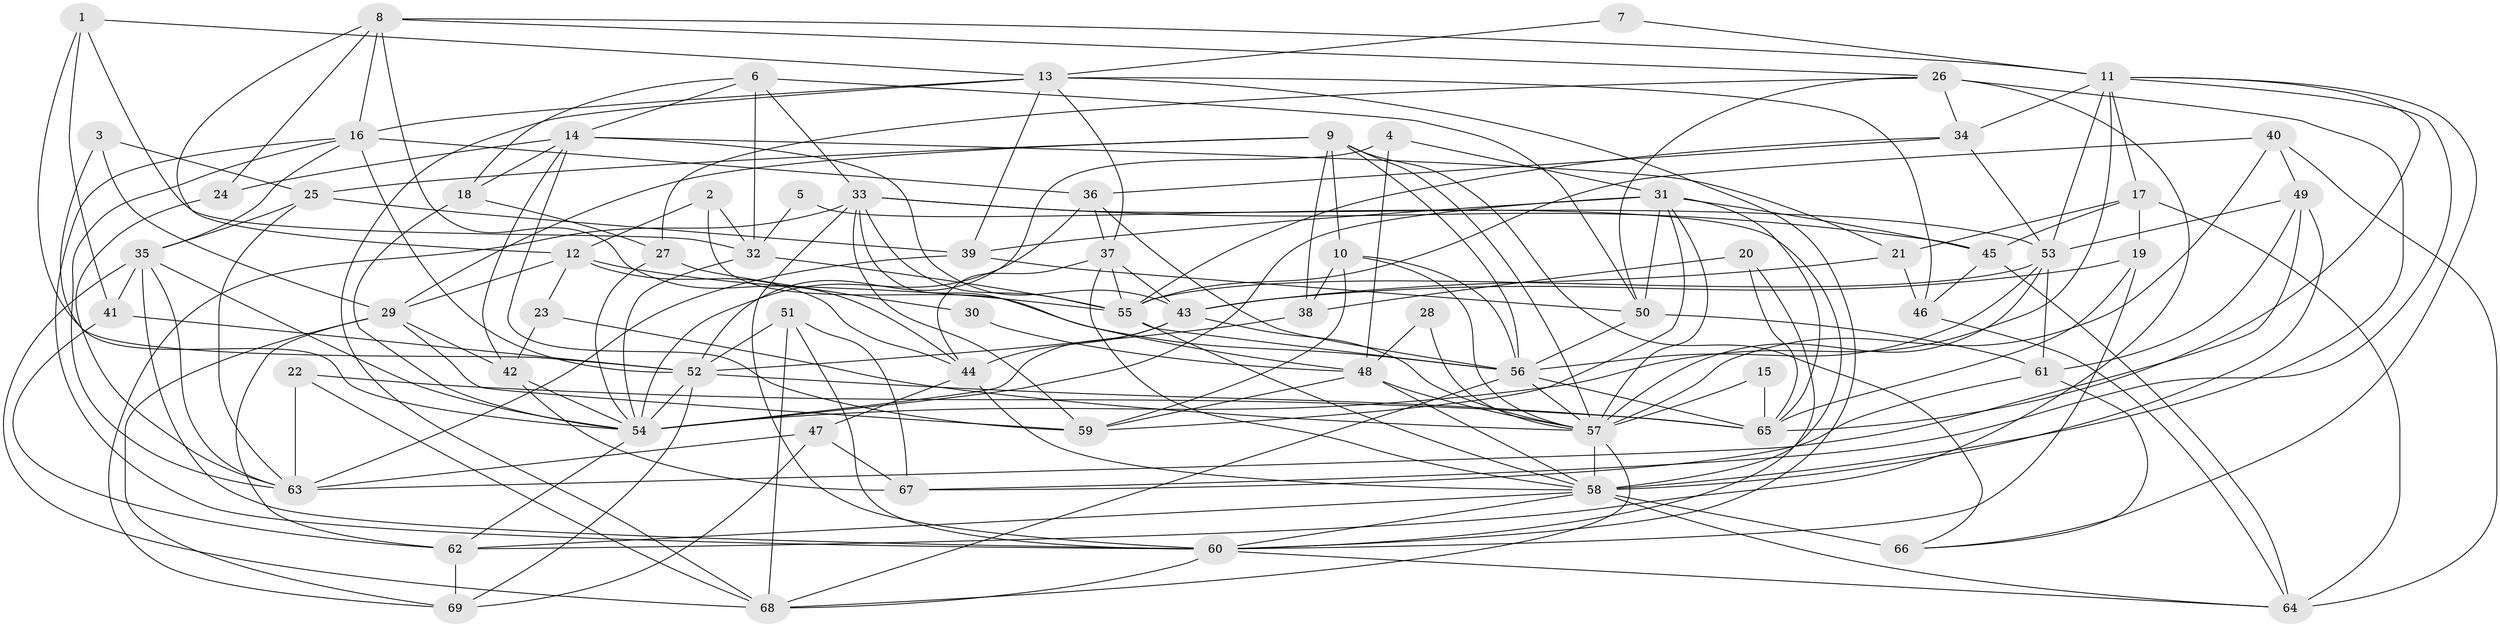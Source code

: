 // original degree distribution, {4: 0.31386861313868614, 6: 0.08759124087591241, 7: 0.029197080291970802, 5: 0.17518248175182483, 8: 0.0072992700729927005, 3: 0.25547445255474455, 2: 0.12408759124087591, 9: 0.0072992700729927005}
// Generated by graph-tools (version 1.1) at 2025/26/03/09/25 03:26:22]
// undirected, 69 vertices, 196 edges
graph export_dot {
graph [start="1"]
  node [color=gray90,style=filled];
  1;
  2;
  3;
  4;
  5;
  6;
  7;
  8;
  9;
  10;
  11;
  12;
  13;
  14;
  15;
  16;
  17;
  18;
  19;
  20;
  21;
  22;
  23;
  24;
  25;
  26;
  27;
  28;
  29;
  30;
  31;
  32;
  33;
  34;
  35;
  36;
  37;
  38;
  39;
  40;
  41;
  42;
  43;
  44;
  45;
  46;
  47;
  48;
  49;
  50;
  51;
  52;
  53;
  54;
  55;
  56;
  57;
  58;
  59;
  60;
  61;
  62;
  63;
  64;
  65;
  66;
  67;
  68;
  69;
  1 -- 13 [weight=1.0];
  1 -- 32 [weight=1.0];
  1 -- 41 [weight=1.0];
  1 -- 52 [weight=1.0];
  2 -- 12 [weight=1.0];
  2 -- 32 [weight=1.0];
  2 -- 56 [weight=1.0];
  3 -- 25 [weight=1.0];
  3 -- 29 [weight=1.0];
  3 -- 54 [weight=1.0];
  4 -- 31 [weight=1.0];
  4 -- 48 [weight=1.0];
  4 -- 52 [weight=1.0];
  5 -- 32 [weight=1.0];
  5 -- 58 [weight=1.0];
  6 -- 14 [weight=1.0];
  6 -- 18 [weight=1.0];
  6 -- 32 [weight=1.0];
  6 -- 33 [weight=1.0];
  6 -- 50 [weight=1.0];
  7 -- 11 [weight=1.0];
  7 -- 13 [weight=1.0];
  8 -- 11 [weight=1.0];
  8 -- 12 [weight=1.0];
  8 -- 16 [weight=1.0];
  8 -- 24 [weight=1.0];
  8 -- 26 [weight=1.0];
  8 -- 44 [weight=1.0];
  9 -- 10 [weight=1.0];
  9 -- 25 [weight=1.0];
  9 -- 29 [weight=1.0];
  9 -- 38 [weight=1.0];
  9 -- 56 [weight=1.0];
  9 -- 57 [weight=1.0];
  9 -- 66 [weight=1.0];
  10 -- 38 [weight=1.0];
  10 -- 56 [weight=1.0];
  10 -- 57 [weight=1.0];
  10 -- 59 [weight=1.0];
  11 -- 17 [weight=1.0];
  11 -- 34 [weight=1.0];
  11 -- 53 [weight=1.0];
  11 -- 54 [weight=1.0];
  11 -- 65 [weight=1.0];
  11 -- 66 [weight=1.0];
  11 -- 67 [weight=1.0];
  12 -- 23 [weight=1.0];
  12 -- 29 [weight=1.0];
  12 -- 44 [weight=2.0];
  12 -- 55 [weight=1.0];
  13 -- 16 [weight=1.0];
  13 -- 37 [weight=1.0];
  13 -- 39 [weight=1.0];
  13 -- 46 [weight=1.0];
  13 -- 60 [weight=1.0];
  13 -- 68 [weight=1.0];
  14 -- 18 [weight=1.0];
  14 -- 21 [weight=1.0];
  14 -- 24 [weight=1.0];
  14 -- 42 [weight=1.0];
  14 -- 43 [weight=1.0];
  14 -- 59 [weight=1.0];
  15 -- 57 [weight=1.0];
  15 -- 65 [weight=1.0];
  16 -- 35 [weight=1.0];
  16 -- 36 [weight=1.0];
  16 -- 52 [weight=1.0];
  16 -- 60 [weight=1.0];
  16 -- 63 [weight=1.0];
  17 -- 19 [weight=1.0];
  17 -- 21 [weight=1.0];
  17 -- 45 [weight=1.0];
  17 -- 64 [weight=1.0];
  18 -- 27 [weight=1.0];
  18 -- 54 [weight=1.0];
  19 -- 43 [weight=1.0];
  19 -- 60 [weight=1.0];
  19 -- 65 [weight=1.0];
  20 -- 38 [weight=1.0];
  20 -- 60 [weight=1.0];
  20 -- 65 [weight=1.0];
  21 -- 43 [weight=1.0];
  21 -- 46 [weight=1.0];
  22 -- 63 [weight=1.0];
  22 -- 65 [weight=1.0];
  22 -- 68 [weight=1.0];
  23 -- 42 [weight=1.0];
  23 -- 57 [weight=1.0];
  24 -- 63 [weight=1.0];
  25 -- 35 [weight=1.0];
  25 -- 39 [weight=1.0];
  25 -- 63 [weight=1.0];
  26 -- 27 [weight=1.0];
  26 -- 34 [weight=1.0];
  26 -- 50 [weight=1.0];
  26 -- 58 [weight=1.0];
  26 -- 62 [weight=1.0];
  27 -- 30 [weight=1.0];
  27 -- 54 [weight=1.0];
  28 -- 48 [weight=1.0];
  28 -- 57 [weight=1.0];
  29 -- 42 [weight=1.0];
  29 -- 59 [weight=1.0];
  29 -- 62 [weight=1.0];
  29 -- 69 [weight=1.0];
  30 -- 48 [weight=1.0];
  31 -- 39 [weight=1.0];
  31 -- 45 [weight=1.0];
  31 -- 50 [weight=1.0];
  31 -- 54 [weight=1.0];
  31 -- 57 [weight=1.0];
  31 -- 59 [weight=1.0];
  31 -- 65 [weight=1.0];
  32 -- 54 [weight=1.0];
  32 -- 55 [weight=1.0];
  33 -- 45 [weight=1.0];
  33 -- 48 [weight=1.0];
  33 -- 53 [weight=1.0];
  33 -- 55 [weight=1.0];
  33 -- 59 [weight=1.0];
  33 -- 60 [weight=2.0];
  33 -- 69 [weight=1.0];
  34 -- 36 [weight=1.0];
  34 -- 53 [weight=1.0];
  34 -- 55 [weight=1.0];
  35 -- 41 [weight=1.0];
  35 -- 54 [weight=1.0];
  35 -- 60 [weight=1.0];
  35 -- 63 [weight=1.0];
  35 -- 68 [weight=1.0];
  36 -- 37 [weight=1.0];
  36 -- 54 [weight=1.0];
  36 -- 56 [weight=1.0];
  37 -- 43 [weight=1.0];
  37 -- 44 [weight=1.0];
  37 -- 55 [weight=1.0];
  37 -- 58 [weight=1.0];
  38 -- 52 [weight=1.0];
  39 -- 50 [weight=1.0];
  39 -- 63 [weight=1.0];
  40 -- 49 [weight=1.0];
  40 -- 55 [weight=1.0];
  40 -- 57 [weight=1.0];
  40 -- 64 [weight=1.0];
  41 -- 52 [weight=1.0];
  41 -- 62 [weight=1.0];
  42 -- 54 [weight=1.0];
  42 -- 67 [weight=1.0];
  43 -- 44 [weight=1.0];
  43 -- 54 [weight=1.0];
  43 -- 57 [weight=1.0];
  44 -- 47 [weight=1.0];
  44 -- 58 [weight=1.0];
  45 -- 46 [weight=1.0];
  45 -- 64 [weight=1.0];
  46 -- 64 [weight=1.0];
  47 -- 63 [weight=1.0];
  47 -- 67 [weight=1.0];
  47 -- 69 [weight=1.0];
  48 -- 57 [weight=1.0];
  48 -- 58 [weight=1.0];
  48 -- 59 [weight=1.0];
  49 -- 53 [weight=1.0];
  49 -- 58 [weight=2.0];
  49 -- 61 [weight=1.0];
  49 -- 63 [weight=1.0];
  50 -- 56 [weight=1.0];
  50 -- 61 [weight=1.0];
  51 -- 52 [weight=1.0];
  51 -- 60 [weight=1.0];
  51 -- 67 [weight=1.0];
  51 -- 68 [weight=2.0];
  52 -- 54 [weight=2.0];
  52 -- 65 [weight=1.0];
  52 -- 69 [weight=1.0];
  53 -- 55 [weight=1.0];
  53 -- 56 [weight=1.0];
  53 -- 57 [weight=2.0];
  53 -- 61 [weight=1.0];
  54 -- 62 [weight=1.0];
  55 -- 56 [weight=1.0];
  55 -- 58 [weight=1.0];
  56 -- 57 [weight=1.0];
  56 -- 65 [weight=1.0];
  56 -- 68 [weight=1.0];
  57 -- 58 [weight=1.0];
  57 -- 68 [weight=1.0];
  58 -- 60 [weight=1.0];
  58 -- 62 [weight=1.0];
  58 -- 64 [weight=1.0];
  58 -- 66 [weight=3.0];
  60 -- 64 [weight=1.0];
  60 -- 68 [weight=1.0];
  61 -- 66 [weight=1.0];
  61 -- 67 [weight=1.0];
  62 -- 69 [weight=1.0];
}
